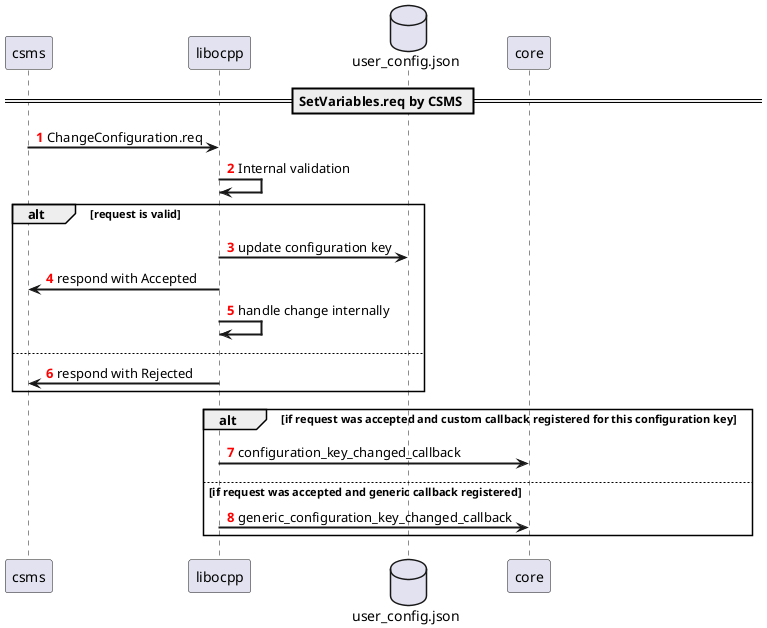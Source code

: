 @startuml
'https://plantuml.com/sequence-diagram
!pragma teoz true
participant csms order 10
participant libocpp order 20
participant core order 40
database user_config.json order 30

autonumber "<b><font color=red>"
skinparam sequenceArrowThickness 2

== SetVariables.req by CSMS ==
csms->libocpp: ChangeConfiguration.req
libocpp->libocpp: Internal validation
alt request is valid
    libocpp->user_config.json: update configuration key
    libocpp->csms: respond with Accepted
    libocpp->libocpp: handle change internally
else
    libocpp->csms: respond with Rejected
end
alt if request was accepted and custom callback registered for this configuration key
    libocpp->core: configuration_key_changed_callback
else if request was accepted and generic callback registered
    libocpp->core: generic_configuration_key_changed_callback
end

@enduml
